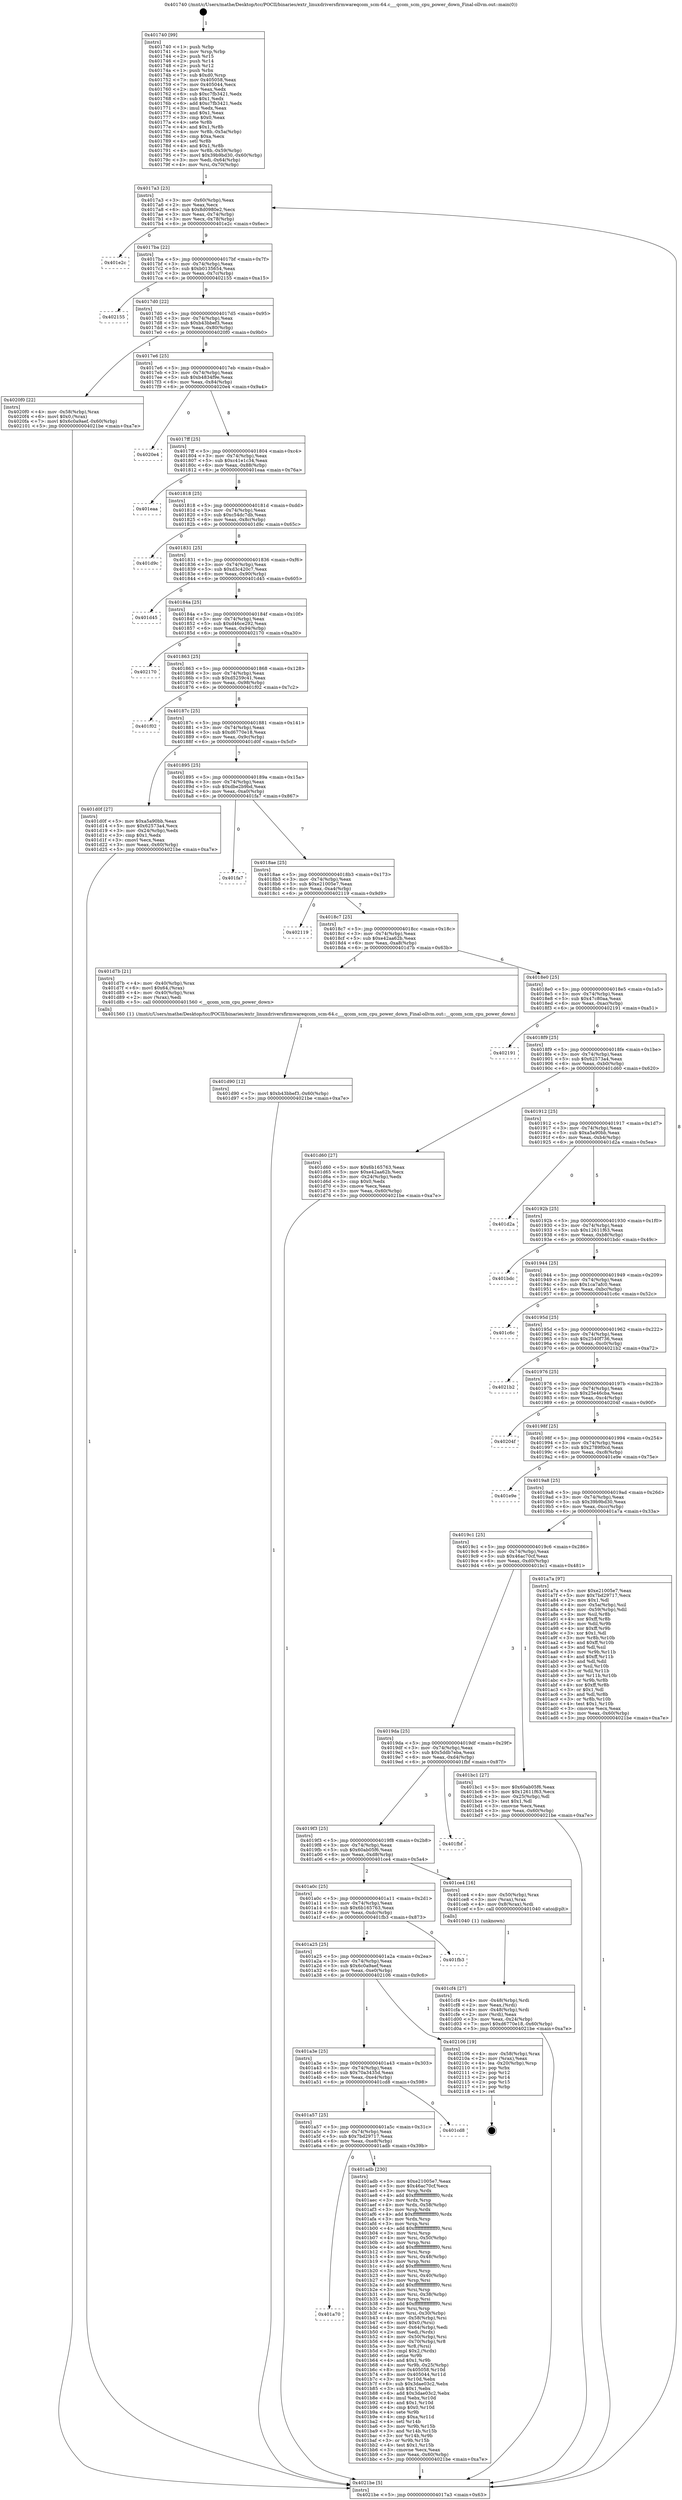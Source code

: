 digraph "0x401740" {
  label = "0x401740 (/mnt/c/Users/mathe/Desktop/tcc/POCII/binaries/extr_linuxdriversfirmwareqcom_scm-64.c___qcom_scm_cpu_power_down_Final-ollvm.out::main(0))"
  labelloc = "t"
  node[shape=record]

  Entry [label="",width=0.3,height=0.3,shape=circle,fillcolor=black,style=filled]
  "0x4017a3" [label="{
     0x4017a3 [23]\l
     | [instrs]\l
     &nbsp;&nbsp;0x4017a3 \<+3\>: mov -0x60(%rbp),%eax\l
     &nbsp;&nbsp;0x4017a6 \<+2\>: mov %eax,%ecx\l
     &nbsp;&nbsp;0x4017a8 \<+6\>: sub $0x8d0980e2,%ecx\l
     &nbsp;&nbsp;0x4017ae \<+3\>: mov %eax,-0x74(%rbp)\l
     &nbsp;&nbsp;0x4017b1 \<+3\>: mov %ecx,-0x78(%rbp)\l
     &nbsp;&nbsp;0x4017b4 \<+6\>: je 0000000000401e2c \<main+0x6ec\>\l
  }"]
  "0x401e2c" [label="{
     0x401e2c\l
  }", style=dashed]
  "0x4017ba" [label="{
     0x4017ba [22]\l
     | [instrs]\l
     &nbsp;&nbsp;0x4017ba \<+5\>: jmp 00000000004017bf \<main+0x7f\>\l
     &nbsp;&nbsp;0x4017bf \<+3\>: mov -0x74(%rbp),%eax\l
     &nbsp;&nbsp;0x4017c2 \<+5\>: sub $0xb0135654,%eax\l
     &nbsp;&nbsp;0x4017c7 \<+3\>: mov %eax,-0x7c(%rbp)\l
     &nbsp;&nbsp;0x4017ca \<+6\>: je 0000000000402155 \<main+0xa15\>\l
  }"]
  Exit [label="",width=0.3,height=0.3,shape=circle,fillcolor=black,style=filled,peripheries=2]
  "0x402155" [label="{
     0x402155\l
  }", style=dashed]
  "0x4017d0" [label="{
     0x4017d0 [22]\l
     | [instrs]\l
     &nbsp;&nbsp;0x4017d0 \<+5\>: jmp 00000000004017d5 \<main+0x95\>\l
     &nbsp;&nbsp;0x4017d5 \<+3\>: mov -0x74(%rbp),%eax\l
     &nbsp;&nbsp;0x4017d8 \<+5\>: sub $0xb43bbef3,%eax\l
     &nbsp;&nbsp;0x4017dd \<+3\>: mov %eax,-0x80(%rbp)\l
     &nbsp;&nbsp;0x4017e0 \<+6\>: je 00000000004020f0 \<main+0x9b0\>\l
  }"]
  "0x401d90" [label="{
     0x401d90 [12]\l
     | [instrs]\l
     &nbsp;&nbsp;0x401d90 \<+7\>: movl $0xb43bbef3,-0x60(%rbp)\l
     &nbsp;&nbsp;0x401d97 \<+5\>: jmp 00000000004021be \<main+0xa7e\>\l
  }"]
  "0x4020f0" [label="{
     0x4020f0 [22]\l
     | [instrs]\l
     &nbsp;&nbsp;0x4020f0 \<+4\>: mov -0x58(%rbp),%rax\l
     &nbsp;&nbsp;0x4020f4 \<+6\>: movl $0x0,(%rax)\l
     &nbsp;&nbsp;0x4020fa \<+7\>: movl $0x6c0a9aef,-0x60(%rbp)\l
     &nbsp;&nbsp;0x402101 \<+5\>: jmp 00000000004021be \<main+0xa7e\>\l
  }"]
  "0x4017e6" [label="{
     0x4017e6 [25]\l
     | [instrs]\l
     &nbsp;&nbsp;0x4017e6 \<+5\>: jmp 00000000004017eb \<main+0xab\>\l
     &nbsp;&nbsp;0x4017eb \<+3\>: mov -0x74(%rbp),%eax\l
     &nbsp;&nbsp;0x4017ee \<+5\>: sub $0xb4834f9e,%eax\l
     &nbsp;&nbsp;0x4017f3 \<+6\>: mov %eax,-0x84(%rbp)\l
     &nbsp;&nbsp;0x4017f9 \<+6\>: je 00000000004020e4 \<main+0x9a4\>\l
  }"]
  "0x401cf4" [label="{
     0x401cf4 [27]\l
     | [instrs]\l
     &nbsp;&nbsp;0x401cf4 \<+4\>: mov -0x48(%rbp),%rdi\l
     &nbsp;&nbsp;0x401cf8 \<+2\>: mov %eax,(%rdi)\l
     &nbsp;&nbsp;0x401cfa \<+4\>: mov -0x48(%rbp),%rdi\l
     &nbsp;&nbsp;0x401cfe \<+2\>: mov (%rdi),%eax\l
     &nbsp;&nbsp;0x401d00 \<+3\>: mov %eax,-0x24(%rbp)\l
     &nbsp;&nbsp;0x401d03 \<+7\>: movl $0xd6770e18,-0x60(%rbp)\l
     &nbsp;&nbsp;0x401d0a \<+5\>: jmp 00000000004021be \<main+0xa7e\>\l
  }"]
  "0x4020e4" [label="{
     0x4020e4\l
  }", style=dashed]
  "0x4017ff" [label="{
     0x4017ff [25]\l
     | [instrs]\l
     &nbsp;&nbsp;0x4017ff \<+5\>: jmp 0000000000401804 \<main+0xc4\>\l
     &nbsp;&nbsp;0x401804 \<+3\>: mov -0x74(%rbp),%eax\l
     &nbsp;&nbsp;0x401807 \<+5\>: sub $0xc41e1c34,%eax\l
     &nbsp;&nbsp;0x40180c \<+6\>: mov %eax,-0x88(%rbp)\l
     &nbsp;&nbsp;0x401812 \<+6\>: je 0000000000401eaa \<main+0x76a\>\l
  }"]
  "0x401a70" [label="{
     0x401a70\l
  }", style=dashed]
  "0x401eaa" [label="{
     0x401eaa\l
  }", style=dashed]
  "0x401818" [label="{
     0x401818 [25]\l
     | [instrs]\l
     &nbsp;&nbsp;0x401818 \<+5\>: jmp 000000000040181d \<main+0xdd\>\l
     &nbsp;&nbsp;0x40181d \<+3\>: mov -0x74(%rbp),%eax\l
     &nbsp;&nbsp;0x401820 \<+5\>: sub $0xc54dc7db,%eax\l
     &nbsp;&nbsp;0x401825 \<+6\>: mov %eax,-0x8c(%rbp)\l
     &nbsp;&nbsp;0x40182b \<+6\>: je 0000000000401d9c \<main+0x65c\>\l
  }"]
  "0x401adb" [label="{
     0x401adb [230]\l
     | [instrs]\l
     &nbsp;&nbsp;0x401adb \<+5\>: mov $0xe21005e7,%eax\l
     &nbsp;&nbsp;0x401ae0 \<+5\>: mov $0x46ac70cf,%ecx\l
     &nbsp;&nbsp;0x401ae5 \<+3\>: mov %rsp,%rdx\l
     &nbsp;&nbsp;0x401ae8 \<+4\>: add $0xfffffffffffffff0,%rdx\l
     &nbsp;&nbsp;0x401aec \<+3\>: mov %rdx,%rsp\l
     &nbsp;&nbsp;0x401aef \<+4\>: mov %rdx,-0x58(%rbp)\l
     &nbsp;&nbsp;0x401af3 \<+3\>: mov %rsp,%rdx\l
     &nbsp;&nbsp;0x401af6 \<+4\>: add $0xfffffffffffffff0,%rdx\l
     &nbsp;&nbsp;0x401afa \<+3\>: mov %rdx,%rsp\l
     &nbsp;&nbsp;0x401afd \<+3\>: mov %rsp,%rsi\l
     &nbsp;&nbsp;0x401b00 \<+4\>: add $0xfffffffffffffff0,%rsi\l
     &nbsp;&nbsp;0x401b04 \<+3\>: mov %rsi,%rsp\l
     &nbsp;&nbsp;0x401b07 \<+4\>: mov %rsi,-0x50(%rbp)\l
     &nbsp;&nbsp;0x401b0b \<+3\>: mov %rsp,%rsi\l
     &nbsp;&nbsp;0x401b0e \<+4\>: add $0xfffffffffffffff0,%rsi\l
     &nbsp;&nbsp;0x401b12 \<+3\>: mov %rsi,%rsp\l
     &nbsp;&nbsp;0x401b15 \<+4\>: mov %rsi,-0x48(%rbp)\l
     &nbsp;&nbsp;0x401b19 \<+3\>: mov %rsp,%rsi\l
     &nbsp;&nbsp;0x401b1c \<+4\>: add $0xfffffffffffffff0,%rsi\l
     &nbsp;&nbsp;0x401b20 \<+3\>: mov %rsi,%rsp\l
     &nbsp;&nbsp;0x401b23 \<+4\>: mov %rsi,-0x40(%rbp)\l
     &nbsp;&nbsp;0x401b27 \<+3\>: mov %rsp,%rsi\l
     &nbsp;&nbsp;0x401b2a \<+4\>: add $0xfffffffffffffff0,%rsi\l
     &nbsp;&nbsp;0x401b2e \<+3\>: mov %rsi,%rsp\l
     &nbsp;&nbsp;0x401b31 \<+4\>: mov %rsi,-0x38(%rbp)\l
     &nbsp;&nbsp;0x401b35 \<+3\>: mov %rsp,%rsi\l
     &nbsp;&nbsp;0x401b38 \<+4\>: add $0xfffffffffffffff0,%rsi\l
     &nbsp;&nbsp;0x401b3c \<+3\>: mov %rsi,%rsp\l
     &nbsp;&nbsp;0x401b3f \<+4\>: mov %rsi,-0x30(%rbp)\l
     &nbsp;&nbsp;0x401b43 \<+4\>: mov -0x58(%rbp),%rsi\l
     &nbsp;&nbsp;0x401b47 \<+6\>: movl $0x0,(%rsi)\l
     &nbsp;&nbsp;0x401b4d \<+3\>: mov -0x64(%rbp),%edi\l
     &nbsp;&nbsp;0x401b50 \<+2\>: mov %edi,(%rdx)\l
     &nbsp;&nbsp;0x401b52 \<+4\>: mov -0x50(%rbp),%rsi\l
     &nbsp;&nbsp;0x401b56 \<+4\>: mov -0x70(%rbp),%r8\l
     &nbsp;&nbsp;0x401b5a \<+3\>: mov %r8,(%rsi)\l
     &nbsp;&nbsp;0x401b5d \<+3\>: cmpl $0x2,(%rdx)\l
     &nbsp;&nbsp;0x401b60 \<+4\>: setne %r9b\l
     &nbsp;&nbsp;0x401b64 \<+4\>: and $0x1,%r9b\l
     &nbsp;&nbsp;0x401b68 \<+4\>: mov %r9b,-0x25(%rbp)\l
     &nbsp;&nbsp;0x401b6c \<+8\>: mov 0x405058,%r10d\l
     &nbsp;&nbsp;0x401b74 \<+8\>: mov 0x405044,%r11d\l
     &nbsp;&nbsp;0x401b7c \<+3\>: mov %r10d,%ebx\l
     &nbsp;&nbsp;0x401b7f \<+6\>: sub $0x3dae03c2,%ebx\l
     &nbsp;&nbsp;0x401b85 \<+3\>: sub $0x1,%ebx\l
     &nbsp;&nbsp;0x401b88 \<+6\>: add $0x3dae03c2,%ebx\l
     &nbsp;&nbsp;0x401b8e \<+4\>: imul %ebx,%r10d\l
     &nbsp;&nbsp;0x401b92 \<+4\>: and $0x1,%r10d\l
     &nbsp;&nbsp;0x401b96 \<+4\>: cmp $0x0,%r10d\l
     &nbsp;&nbsp;0x401b9a \<+4\>: sete %r9b\l
     &nbsp;&nbsp;0x401b9e \<+4\>: cmp $0xa,%r11d\l
     &nbsp;&nbsp;0x401ba2 \<+4\>: setl %r14b\l
     &nbsp;&nbsp;0x401ba6 \<+3\>: mov %r9b,%r15b\l
     &nbsp;&nbsp;0x401ba9 \<+3\>: and %r14b,%r15b\l
     &nbsp;&nbsp;0x401bac \<+3\>: xor %r14b,%r9b\l
     &nbsp;&nbsp;0x401baf \<+3\>: or %r9b,%r15b\l
     &nbsp;&nbsp;0x401bb2 \<+4\>: test $0x1,%r15b\l
     &nbsp;&nbsp;0x401bb6 \<+3\>: cmovne %ecx,%eax\l
     &nbsp;&nbsp;0x401bb9 \<+3\>: mov %eax,-0x60(%rbp)\l
     &nbsp;&nbsp;0x401bbc \<+5\>: jmp 00000000004021be \<main+0xa7e\>\l
  }"]
  "0x401d9c" [label="{
     0x401d9c\l
  }", style=dashed]
  "0x401831" [label="{
     0x401831 [25]\l
     | [instrs]\l
     &nbsp;&nbsp;0x401831 \<+5\>: jmp 0000000000401836 \<main+0xf6\>\l
     &nbsp;&nbsp;0x401836 \<+3\>: mov -0x74(%rbp),%eax\l
     &nbsp;&nbsp;0x401839 \<+5\>: sub $0xd3c420c7,%eax\l
     &nbsp;&nbsp;0x40183e \<+6\>: mov %eax,-0x90(%rbp)\l
     &nbsp;&nbsp;0x401844 \<+6\>: je 0000000000401d45 \<main+0x605\>\l
  }"]
  "0x401a57" [label="{
     0x401a57 [25]\l
     | [instrs]\l
     &nbsp;&nbsp;0x401a57 \<+5\>: jmp 0000000000401a5c \<main+0x31c\>\l
     &nbsp;&nbsp;0x401a5c \<+3\>: mov -0x74(%rbp),%eax\l
     &nbsp;&nbsp;0x401a5f \<+5\>: sub $0x7bd29717,%eax\l
     &nbsp;&nbsp;0x401a64 \<+6\>: mov %eax,-0xe8(%rbp)\l
     &nbsp;&nbsp;0x401a6a \<+6\>: je 0000000000401adb \<main+0x39b\>\l
  }"]
  "0x401d45" [label="{
     0x401d45\l
  }", style=dashed]
  "0x40184a" [label="{
     0x40184a [25]\l
     | [instrs]\l
     &nbsp;&nbsp;0x40184a \<+5\>: jmp 000000000040184f \<main+0x10f\>\l
     &nbsp;&nbsp;0x40184f \<+3\>: mov -0x74(%rbp),%eax\l
     &nbsp;&nbsp;0x401852 \<+5\>: sub $0xd46ce292,%eax\l
     &nbsp;&nbsp;0x401857 \<+6\>: mov %eax,-0x94(%rbp)\l
     &nbsp;&nbsp;0x40185d \<+6\>: je 0000000000402170 \<main+0xa30\>\l
  }"]
  "0x401cd8" [label="{
     0x401cd8\l
  }", style=dashed]
  "0x402170" [label="{
     0x402170\l
  }", style=dashed]
  "0x401863" [label="{
     0x401863 [25]\l
     | [instrs]\l
     &nbsp;&nbsp;0x401863 \<+5\>: jmp 0000000000401868 \<main+0x128\>\l
     &nbsp;&nbsp;0x401868 \<+3\>: mov -0x74(%rbp),%eax\l
     &nbsp;&nbsp;0x40186b \<+5\>: sub $0xd5259c41,%eax\l
     &nbsp;&nbsp;0x401870 \<+6\>: mov %eax,-0x98(%rbp)\l
     &nbsp;&nbsp;0x401876 \<+6\>: je 0000000000401f02 \<main+0x7c2\>\l
  }"]
  "0x401a3e" [label="{
     0x401a3e [25]\l
     | [instrs]\l
     &nbsp;&nbsp;0x401a3e \<+5\>: jmp 0000000000401a43 \<main+0x303\>\l
     &nbsp;&nbsp;0x401a43 \<+3\>: mov -0x74(%rbp),%eax\l
     &nbsp;&nbsp;0x401a46 \<+5\>: sub $0x70a3435d,%eax\l
     &nbsp;&nbsp;0x401a4b \<+6\>: mov %eax,-0xe4(%rbp)\l
     &nbsp;&nbsp;0x401a51 \<+6\>: je 0000000000401cd8 \<main+0x598\>\l
  }"]
  "0x401f02" [label="{
     0x401f02\l
  }", style=dashed]
  "0x40187c" [label="{
     0x40187c [25]\l
     | [instrs]\l
     &nbsp;&nbsp;0x40187c \<+5\>: jmp 0000000000401881 \<main+0x141\>\l
     &nbsp;&nbsp;0x401881 \<+3\>: mov -0x74(%rbp),%eax\l
     &nbsp;&nbsp;0x401884 \<+5\>: sub $0xd6770e18,%eax\l
     &nbsp;&nbsp;0x401889 \<+6\>: mov %eax,-0x9c(%rbp)\l
     &nbsp;&nbsp;0x40188f \<+6\>: je 0000000000401d0f \<main+0x5cf\>\l
  }"]
  "0x402106" [label="{
     0x402106 [19]\l
     | [instrs]\l
     &nbsp;&nbsp;0x402106 \<+4\>: mov -0x58(%rbp),%rax\l
     &nbsp;&nbsp;0x40210a \<+2\>: mov (%rax),%eax\l
     &nbsp;&nbsp;0x40210c \<+4\>: lea -0x20(%rbp),%rsp\l
     &nbsp;&nbsp;0x402110 \<+1\>: pop %rbx\l
     &nbsp;&nbsp;0x402111 \<+2\>: pop %r12\l
     &nbsp;&nbsp;0x402113 \<+2\>: pop %r14\l
     &nbsp;&nbsp;0x402115 \<+2\>: pop %r15\l
     &nbsp;&nbsp;0x402117 \<+1\>: pop %rbp\l
     &nbsp;&nbsp;0x402118 \<+1\>: ret\l
  }"]
  "0x401d0f" [label="{
     0x401d0f [27]\l
     | [instrs]\l
     &nbsp;&nbsp;0x401d0f \<+5\>: mov $0xa5a90bb,%eax\l
     &nbsp;&nbsp;0x401d14 \<+5\>: mov $0x62573a4,%ecx\l
     &nbsp;&nbsp;0x401d19 \<+3\>: mov -0x24(%rbp),%edx\l
     &nbsp;&nbsp;0x401d1c \<+3\>: cmp $0x1,%edx\l
     &nbsp;&nbsp;0x401d1f \<+3\>: cmovl %ecx,%eax\l
     &nbsp;&nbsp;0x401d22 \<+3\>: mov %eax,-0x60(%rbp)\l
     &nbsp;&nbsp;0x401d25 \<+5\>: jmp 00000000004021be \<main+0xa7e\>\l
  }"]
  "0x401895" [label="{
     0x401895 [25]\l
     | [instrs]\l
     &nbsp;&nbsp;0x401895 \<+5\>: jmp 000000000040189a \<main+0x15a\>\l
     &nbsp;&nbsp;0x40189a \<+3\>: mov -0x74(%rbp),%eax\l
     &nbsp;&nbsp;0x40189d \<+5\>: sub $0xdbe2b9bd,%eax\l
     &nbsp;&nbsp;0x4018a2 \<+6\>: mov %eax,-0xa0(%rbp)\l
     &nbsp;&nbsp;0x4018a8 \<+6\>: je 0000000000401fa7 \<main+0x867\>\l
  }"]
  "0x401a25" [label="{
     0x401a25 [25]\l
     | [instrs]\l
     &nbsp;&nbsp;0x401a25 \<+5\>: jmp 0000000000401a2a \<main+0x2ea\>\l
     &nbsp;&nbsp;0x401a2a \<+3\>: mov -0x74(%rbp),%eax\l
     &nbsp;&nbsp;0x401a2d \<+5\>: sub $0x6c0a9aef,%eax\l
     &nbsp;&nbsp;0x401a32 \<+6\>: mov %eax,-0xe0(%rbp)\l
     &nbsp;&nbsp;0x401a38 \<+6\>: je 0000000000402106 \<main+0x9c6\>\l
  }"]
  "0x401fa7" [label="{
     0x401fa7\l
  }", style=dashed]
  "0x4018ae" [label="{
     0x4018ae [25]\l
     | [instrs]\l
     &nbsp;&nbsp;0x4018ae \<+5\>: jmp 00000000004018b3 \<main+0x173\>\l
     &nbsp;&nbsp;0x4018b3 \<+3\>: mov -0x74(%rbp),%eax\l
     &nbsp;&nbsp;0x4018b6 \<+5\>: sub $0xe21005e7,%eax\l
     &nbsp;&nbsp;0x4018bb \<+6\>: mov %eax,-0xa4(%rbp)\l
     &nbsp;&nbsp;0x4018c1 \<+6\>: je 0000000000402119 \<main+0x9d9\>\l
  }"]
  "0x401fb3" [label="{
     0x401fb3\l
  }", style=dashed]
  "0x402119" [label="{
     0x402119\l
  }", style=dashed]
  "0x4018c7" [label="{
     0x4018c7 [25]\l
     | [instrs]\l
     &nbsp;&nbsp;0x4018c7 \<+5\>: jmp 00000000004018cc \<main+0x18c\>\l
     &nbsp;&nbsp;0x4018cc \<+3\>: mov -0x74(%rbp),%eax\l
     &nbsp;&nbsp;0x4018cf \<+5\>: sub $0xe42aa62b,%eax\l
     &nbsp;&nbsp;0x4018d4 \<+6\>: mov %eax,-0xa8(%rbp)\l
     &nbsp;&nbsp;0x4018da \<+6\>: je 0000000000401d7b \<main+0x63b\>\l
  }"]
  "0x401a0c" [label="{
     0x401a0c [25]\l
     | [instrs]\l
     &nbsp;&nbsp;0x401a0c \<+5\>: jmp 0000000000401a11 \<main+0x2d1\>\l
     &nbsp;&nbsp;0x401a11 \<+3\>: mov -0x74(%rbp),%eax\l
     &nbsp;&nbsp;0x401a14 \<+5\>: sub $0x6b165763,%eax\l
     &nbsp;&nbsp;0x401a19 \<+6\>: mov %eax,-0xdc(%rbp)\l
     &nbsp;&nbsp;0x401a1f \<+6\>: je 0000000000401fb3 \<main+0x873\>\l
  }"]
  "0x401d7b" [label="{
     0x401d7b [21]\l
     | [instrs]\l
     &nbsp;&nbsp;0x401d7b \<+4\>: mov -0x40(%rbp),%rax\l
     &nbsp;&nbsp;0x401d7f \<+6\>: movl $0x64,(%rax)\l
     &nbsp;&nbsp;0x401d85 \<+4\>: mov -0x40(%rbp),%rax\l
     &nbsp;&nbsp;0x401d89 \<+2\>: mov (%rax),%edi\l
     &nbsp;&nbsp;0x401d8b \<+5\>: call 0000000000401560 \<__qcom_scm_cpu_power_down\>\l
     | [calls]\l
     &nbsp;&nbsp;0x401560 \{1\} (/mnt/c/Users/mathe/Desktop/tcc/POCII/binaries/extr_linuxdriversfirmwareqcom_scm-64.c___qcom_scm_cpu_power_down_Final-ollvm.out::__qcom_scm_cpu_power_down)\l
  }"]
  "0x4018e0" [label="{
     0x4018e0 [25]\l
     | [instrs]\l
     &nbsp;&nbsp;0x4018e0 \<+5\>: jmp 00000000004018e5 \<main+0x1a5\>\l
     &nbsp;&nbsp;0x4018e5 \<+3\>: mov -0x74(%rbp),%eax\l
     &nbsp;&nbsp;0x4018e8 \<+5\>: sub $0x47c80aa,%eax\l
     &nbsp;&nbsp;0x4018ed \<+6\>: mov %eax,-0xac(%rbp)\l
     &nbsp;&nbsp;0x4018f3 \<+6\>: je 0000000000402191 \<main+0xa51\>\l
  }"]
  "0x401ce4" [label="{
     0x401ce4 [16]\l
     | [instrs]\l
     &nbsp;&nbsp;0x401ce4 \<+4\>: mov -0x50(%rbp),%rax\l
     &nbsp;&nbsp;0x401ce8 \<+3\>: mov (%rax),%rax\l
     &nbsp;&nbsp;0x401ceb \<+4\>: mov 0x8(%rax),%rdi\l
     &nbsp;&nbsp;0x401cef \<+5\>: call 0000000000401040 \<atoi@plt\>\l
     | [calls]\l
     &nbsp;&nbsp;0x401040 \{1\} (unknown)\l
  }"]
  "0x402191" [label="{
     0x402191\l
  }", style=dashed]
  "0x4018f9" [label="{
     0x4018f9 [25]\l
     | [instrs]\l
     &nbsp;&nbsp;0x4018f9 \<+5\>: jmp 00000000004018fe \<main+0x1be\>\l
     &nbsp;&nbsp;0x4018fe \<+3\>: mov -0x74(%rbp),%eax\l
     &nbsp;&nbsp;0x401901 \<+5\>: sub $0x62573a4,%eax\l
     &nbsp;&nbsp;0x401906 \<+6\>: mov %eax,-0xb0(%rbp)\l
     &nbsp;&nbsp;0x40190c \<+6\>: je 0000000000401d60 \<main+0x620\>\l
  }"]
  "0x4019f3" [label="{
     0x4019f3 [25]\l
     | [instrs]\l
     &nbsp;&nbsp;0x4019f3 \<+5\>: jmp 00000000004019f8 \<main+0x2b8\>\l
     &nbsp;&nbsp;0x4019f8 \<+3\>: mov -0x74(%rbp),%eax\l
     &nbsp;&nbsp;0x4019fb \<+5\>: sub $0x60ab05f6,%eax\l
     &nbsp;&nbsp;0x401a00 \<+6\>: mov %eax,-0xd8(%rbp)\l
     &nbsp;&nbsp;0x401a06 \<+6\>: je 0000000000401ce4 \<main+0x5a4\>\l
  }"]
  "0x401d60" [label="{
     0x401d60 [27]\l
     | [instrs]\l
     &nbsp;&nbsp;0x401d60 \<+5\>: mov $0x6b165763,%eax\l
     &nbsp;&nbsp;0x401d65 \<+5\>: mov $0xe42aa62b,%ecx\l
     &nbsp;&nbsp;0x401d6a \<+3\>: mov -0x24(%rbp),%edx\l
     &nbsp;&nbsp;0x401d6d \<+3\>: cmp $0x0,%edx\l
     &nbsp;&nbsp;0x401d70 \<+3\>: cmove %ecx,%eax\l
     &nbsp;&nbsp;0x401d73 \<+3\>: mov %eax,-0x60(%rbp)\l
     &nbsp;&nbsp;0x401d76 \<+5\>: jmp 00000000004021be \<main+0xa7e\>\l
  }"]
  "0x401912" [label="{
     0x401912 [25]\l
     | [instrs]\l
     &nbsp;&nbsp;0x401912 \<+5\>: jmp 0000000000401917 \<main+0x1d7\>\l
     &nbsp;&nbsp;0x401917 \<+3\>: mov -0x74(%rbp),%eax\l
     &nbsp;&nbsp;0x40191a \<+5\>: sub $0xa5a90bb,%eax\l
     &nbsp;&nbsp;0x40191f \<+6\>: mov %eax,-0xb4(%rbp)\l
     &nbsp;&nbsp;0x401925 \<+6\>: je 0000000000401d2a \<main+0x5ea\>\l
  }"]
  "0x401fbf" [label="{
     0x401fbf\l
  }", style=dashed]
  "0x401d2a" [label="{
     0x401d2a\l
  }", style=dashed]
  "0x40192b" [label="{
     0x40192b [25]\l
     | [instrs]\l
     &nbsp;&nbsp;0x40192b \<+5\>: jmp 0000000000401930 \<main+0x1f0\>\l
     &nbsp;&nbsp;0x401930 \<+3\>: mov -0x74(%rbp),%eax\l
     &nbsp;&nbsp;0x401933 \<+5\>: sub $0x12611f63,%eax\l
     &nbsp;&nbsp;0x401938 \<+6\>: mov %eax,-0xb8(%rbp)\l
     &nbsp;&nbsp;0x40193e \<+6\>: je 0000000000401bdc \<main+0x49c\>\l
  }"]
  "0x4019da" [label="{
     0x4019da [25]\l
     | [instrs]\l
     &nbsp;&nbsp;0x4019da \<+5\>: jmp 00000000004019df \<main+0x29f\>\l
     &nbsp;&nbsp;0x4019df \<+3\>: mov -0x74(%rbp),%eax\l
     &nbsp;&nbsp;0x4019e2 \<+5\>: sub $0x5ddb7eba,%eax\l
     &nbsp;&nbsp;0x4019e7 \<+6\>: mov %eax,-0xd4(%rbp)\l
     &nbsp;&nbsp;0x4019ed \<+6\>: je 0000000000401fbf \<main+0x87f\>\l
  }"]
  "0x401bdc" [label="{
     0x401bdc\l
  }", style=dashed]
  "0x401944" [label="{
     0x401944 [25]\l
     | [instrs]\l
     &nbsp;&nbsp;0x401944 \<+5\>: jmp 0000000000401949 \<main+0x209\>\l
     &nbsp;&nbsp;0x401949 \<+3\>: mov -0x74(%rbp),%eax\l
     &nbsp;&nbsp;0x40194c \<+5\>: sub $0x1ca7afc0,%eax\l
     &nbsp;&nbsp;0x401951 \<+6\>: mov %eax,-0xbc(%rbp)\l
     &nbsp;&nbsp;0x401957 \<+6\>: je 0000000000401c6c \<main+0x52c\>\l
  }"]
  "0x401bc1" [label="{
     0x401bc1 [27]\l
     | [instrs]\l
     &nbsp;&nbsp;0x401bc1 \<+5\>: mov $0x60ab05f6,%eax\l
     &nbsp;&nbsp;0x401bc6 \<+5\>: mov $0x12611f63,%ecx\l
     &nbsp;&nbsp;0x401bcb \<+3\>: mov -0x25(%rbp),%dl\l
     &nbsp;&nbsp;0x401bce \<+3\>: test $0x1,%dl\l
     &nbsp;&nbsp;0x401bd1 \<+3\>: cmovne %ecx,%eax\l
     &nbsp;&nbsp;0x401bd4 \<+3\>: mov %eax,-0x60(%rbp)\l
     &nbsp;&nbsp;0x401bd7 \<+5\>: jmp 00000000004021be \<main+0xa7e\>\l
  }"]
  "0x401c6c" [label="{
     0x401c6c\l
  }", style=dashed]
  "0x40195d" [label="{
     0x40195d [25]\l
     | [instrs]\l
     &nbsp;&nbsp;0x40195d \<+5\>: jmp 0000000000401962 \<main+0x222\>\l
     &nbsp;&nbsp;0x401962 \<+3\>: mov -0x74(%rbp),%eax\l
     &nbsp;&nbsp;0x401965 \<+5\>: sub $0x2540f736,%eax\l
     &nbsp;&nbsp;0x40196a \<+6\>: mov %eax,-0xc0(%rbp)\l
     &nbsp;&nbsp;0x401970 \<+6\>: je 00000000004021b2 \<main+0xa72\>\l
  }"]
  "0x401740" [label="{
     0x401740 [99]\l
     | [instrs]\l
     &nbsp;&nbsp;0x401740 \<+1\>: push %rbp\l
     &nbsp;&nbsp;0x401741 \<+3\>: mov %rsp,%rbp\l
     &nbsp;&nbsp;0x401744 \<+2\>: push %r15\l
     &nbsp;&nbsp;0x401746 \<+2\>: push %r14\l
     &nbsp;&nbsp;0x401748 \<+2\>: push %r12\l
     &nbsp;&nbsp;0x40174a \<+1\>: push %rbx\l
     &nbsp;&nbsp;0x40174b \<+7\>: sub $0xd0,%rsp\l
     &nbsp;&nbsp;0x401752 \<+7\>: mov 0x405058,%eax\l
     &nbsp;&nbsp;0x401759 \<+7\>: mov 0x405044,%ecx\l
     &nbsp;&nbsp;0x401760 \<+2\>: mov %eax,%edx\l
     &nbsp;&nbsp;0x401762 \<+6\>: sub $0xc7fb3421,%edx\l
     &nbsp;&nbsp;0x401768 \<+3\>: sub $0x1,%edx\l
     &nbsp;&nbsp;0x40176b \<+6\>: add $0xc7fb3421,%edx\l
     &nbsp;&nbsp;0x401771 \<+3\>: imul %edx,%eax\l
     &nbsp;&nbsp;0x401774 \<+3\>: and $0x1,%eax\l
     &nbsp;&nbsp;0x401777 \<+3\>: cmp $0x0,%eax\l
     &nbsp;&nbsp;0x40177a \<+4\>: sete %r8b\l
     &nbsp;&nbsp;0x40177e \<+4\>: and $0x1,%r8b\l
     &nbsp;&nbsp;0x401782 \<+4\>: mov %r8b,-0x5a(%rbp)\l
     &nbsp;&nbsp;0x401786 \<+3\>: cmp $0xa,%ecx\l
     &nbsp;&nbsp;0x401789 \<+4\>: setl %r8b\l
     &nbsp;&nbsp;0x40178d \<+4\>: and $0x1,%r8b\l
     &nbsp;&nbsp;0x401791 \<+4\>: mov %r8b,-0x59(%rbp)\l
     &nbsp;&nbsp;0x401795 \<+7\>: movl $0x39b9bd30,-0x60(%rbp)\l
     &nbsp;&nbsp;0x40179c \<+3\>: mov %edi,-0x64(%rbp)\l
     &nbsp;&nbsp;0x40179f \<+4\>: mov %rsi,-0x70(%rbp)\l
  }"]
  "0x4021b2" [label="{
     0x4021b2\l
  }", style=dashed]
  "0x401976" [label="{
     0x401976 [25]\l
     | [instrs]\l
     &nbsp;&nbsp;0x401976 \<+5\>: jmp 000000000040197b \<main+0x23b\>\l
     &nbsp;&nbsp;0x40197b \<+3\>: mov -0x74(%rbp),%eax\l
     &nbsp;&nbsp;0x40197e \<+5\>: sub $0x25e46cba,%eax\l
     &nbsp;&nbsp;0x401983 \<+6\>: mov %eax,-0xc4(%rbp)\l
     &nbsp;&nbsp;0x401989 \<+6\>: je 000000000040204f \<main+0x90f\>\l
  }"]
  "0x4021be" [label="{
     0x4021be [5]\l
     | [instrs]\l
     &nbsp;&nbsp;0x4021be \<+5\>: jmp 00000000004017a3 \<main+0x63\>\l
  }"]
  "0x40204f" [label="{
     0x40204f\l
  }", style=dashed]
  "0x40198f" [label="{
     0x40198f [25]\l
     | [instrs]\l
     &nbsp;&nbsp;0x40198f \<+5\>: jmp 0000000000401994 \<main+0x254\>\l
     &nbsp;&nbsp;0x401994 \<+3\>: mov -0x74(%rbp),%eax\l
     &nbsp;&nbsp;0x401997 \<+5\>: sub $0x2789f0cd,%eax\l
     &nbsp;&nbsp;0x40199c \<+6\>: mov %eax,-0xc8(%rbp)\l
     &nbsp;&nbsp;0x4019a2 \<+6\>: je 0000000000401e9e \<main+0x75e\>\l
  }"]
  "0x4019c1" [label="{
     0x4019c1 [25]\l
     | [instrs]\l
     &nbsp;&nbsp;0x4019c1 \<+5\>: jmp 00000000004019c6 \<main+0x286\>\l
     &nbsp;&nbsp;0x4019c6 \<+3\>: mov -0x74(%rbp),%eax\l
     &nbsp;&nbsp;0x4019c9 \<+5\>: sub $0x46ac70cf,%eax\l
     &nbsp;&nbsp;0x4019ce \<+6\>: mov %eax,-0xd0(%rbp)\l
     &nbsp;&nbsp;0x4019d4 \<+6\>: je 0000000000401bc1 \<main+0x481\>\l
  }"]
  "0x401e9e" [label="{
     0x401e9e\l
  }", style=dashed]
  "0x4019a8" [label="{
     0x4019a8 [25]\l
     | [instrs]\l
     &nbsp;&nbsp;0x4019a8 \<+5\>: jmp 00000000004019ad \<main+0x26d\>\l
     &nbsp;&nbsp;0x4019ad \<+3\>: mov -0x74(%rbp),%eax\l
     &nbsp;&nbsp;0x4019b0 \<+5\>: sub $0x39b9bd30,%eax\l
     &nbsp;&nbsp;0x4019b5 \<+6\>: mov %eax,-0xcc(%rbp)\l
     &nbsp;&nbsp;0x4019bb \<+6\>: je 0000000000401a7a \<main+0x33a\>\l
  }"]
  "0x401a7a" [label="{
     0x401a7a [97]\l
     | [instrs]\l
     &nbsp;&nbsp;0x401a7a \<+5\>: mov $0xe21005e7,%eax\l
     &nbsp;&nbsp;0x401a7f \<+5\>: mov $0x7bd29717,%ecx\l
     &nbsp;&nbsp;0x401a84 \<+2\>: mov $0x1,%dl\l
     &nbsp;&nbsp;0x401a86 \<+4\>: mov -0x5a(%rbp),%sil\l
     &nbsp;&nbsp;0x401a8a \<+4\>: mov -0x59(%rbp),%dil\l
     &nbsp;&nbsp;0x401a8e \<+3\>: mov %sil,%r8b\l
     &nbsp;&nbsp;0x401a91 \<+4\>: xor $0xff,%r8b\l
     &nbsp;&nbsp;0x401a95 \<+3\>: mov %dil,%r9b\l
     &nbsp;&nbsp;0x401a98 \<+4\>: xor $0xff,%r9b\l
     &nbsp;&nbsp;0x401a9c \<+3\>: xor $0x1,%dl\l
     &nbsp;&nbsp;0x401a9f \<+3\>: mov %r8b,%r10b\l
     &nbsp;&nbsp;0x401aa2 \<+4\>: and $0xff,%r10b\l
     &nbsp;&nbsp;0x401aa6 \<+3\>: and %dl,%sil\l
     &nbsp;&nbsp;0x401aa9 \<+3\>: mov %r9b,%r11b\l
     &nbsp;&nbsp;0x401aac \<+4\>: and $0xff,%r11b\l
     &nbsp;&nbsp;0x401ab0 \<+3\>: and %dl,%dil\l
     &nbsp;&nbsp;0x401ab3 \<+3\>: or %sil,%r10b\l
     &nbsp;&nbsp;0x401ab6 \<+3\>: or %dil,%r11b\l
     &nbsp;&nbsp;0x401ab9 \<+3\>: xor %r11b,%r10b\l
     &nbsp;&nbsp;0x401abc \<+3\>: or %r9b,%r8b\l
     &nbsp;&nbsp;0x401abf \<+4\>: xor $0xff,%r8b\l
     &nbsp;&nbsp;0x401ac3 \<+3\>: or $0x1,%dl\l
     &nbsp;&nbsp;0x401ac6 \<+3\>: and %dl,%r8b\l
     &nbsp;&nbsp;0x401ac9 \<+3\>: or %r8b,%r10b\l
     &nbsp;&nbsp;0x401acc \<+4\>: test $0x1,%r10b\l
     &nbsp;&nbsp;0x401ad0 \<+3\>: cmovne %ecx,%eax\l
     &nbsp;&nbsp;0x401ad3 \<+3\>: mov %eax,-0x60(%rbp)\l
     &nbsp;&nbsp;0x401ad6 \<+5\>: jmp 00000000004021be \<main+0xa7e\>\l
  }"]
  Entry -> "0x401740" [label=" 1"]
  "0x4017a3" -> "0x401e2c" [label=" 0"]
  "0x4017a3" -> "0x4017ba" [label=" 9"]
  "0x402106" -> Exit [label=" 1"]
  "0x4017ba" -> "0x402155" [label=" 0"]
  "0x4017ba" -> "0x4017d0" [label=" 9"]
  "0x4020f0" -> "0x4021be" [label=" 1"]
  "0x4017d0" -> "0x4020f0" [label=" 1"]
  "0x4017d0" -> "0x4017e6" [label=" 8"]
  "0x401d90" -> "0x4021be" [label=" 1"]
  "0x4017e6" -> "0x4020e4" [label=" 0"]
  "0x4017e6" -> "0x4017ff" [label=" 8"]
  "0x401d7b" -> "0x401d90" [label=" 1"]
  "0x4017ff" -> "0x401eaa" [label=" 0"]
  "0x4017ff" -> "0x401818" [label=" 8"]
  "0x401d60" -> "0x4021be" [label=" 1"]
  "0x401818" -> "0x401d9c" [label=" 0"]
  "0x401818" -> "0x401831" [label=" 8"]
  "0x401d0f" -> "0x4021be" [label=" 1"]
  "0x401831" -> "0x401d45" [label=" 0"]
  "0x401831" -> "0x40184a" [label=" 8"]
  "0x401ce4" -> "0x401cf4" [label=" 1"]
  "0x40184a" -> "0x402170" [label=" 0"]
  "0x40184a" -> "0x401863" [label=" 8"]
  "0x401bc1" -> "0x4021be" [label=" 1"]
  "0x401863" -> "0x401f02" [label=" 0"]
  "0x401863" -> "0x40187c" [label=" 8"]
  "0x401a57" -> "0x401a70" [label=" 0"]
  "0x40187c" -> "0x401d0f" [label=" 1"]
  "0x40187c" -> "0x401895" [label=" 7"]
  "0x401a57" -> "0x401adb" [label=" 1"]
  "0x401895" -> "0x401fa7" [label=" 0"]
  "0x401895" -> "0x4018ae" [label=" 7"]
  "0x401a3e" -> "0x401a57" [label=" 1"]
  "0x4018ae" -> "0x402119" [label=" 0"]
  "0x4018ae" -> "0x4018c7" [label=" 7"]
  "0x401a3e" -> "0x401cd8" [label=" 0"]
  "0x4018c7" -> "0x401d7b" [label=" 1"]
  "0x4018c7" -> "0x4018e0" [label=" 6"]
  "0x401a25" -> "0x401a3e" [label=" 1"]
  "0x4018e0" -> "0x402191" [label=" 0"]
  "0x4018e0" -> "0x4018f9" [label=" 6"]
  "0x401a25" -> "0x402106" [label=" 1"]
  "0x4018f9" -> "0x401d60" [label=" 1"]
  "0x4018f9" -> "0x401912" [label=" 5"]
  "0x401a0c" -> "0x401a25" [label=" 2"]
  "0x401912" -> "0x401d2a" [label=" 0"]
  "0x401912" -> "0x40192b" [label=" 5"]
  "0x401a0c" -> "0x401fb3" [label=" 0"]
  "0x40192b" -> "0x401bdc" [label=" 0"]
  "0x40192b" -> "0x401944" [label=" 5"]
  "0x4019f3" -> "0x401a0c" [label=" 2"]
  "0x401944" -> "0x401c6c" [label=" 0"]
  "0x401944" -> "0x40195d" [label=" 5"]
  "0x4019f3" -> "0x401ce4" [label=" 1"]
  "0x40195d" -> "0x4021b2" [label=" 0"]
  "0x40195d" -> "0x401976" [label=" 5"]
  "0x4019da" -> "0x4019f3" [label=" 3"]
  "0x401976" -> "0x40204f" [label=" 0"]
  "0x401976" -> "0x40198f" [label=" 5"]
  "0x4019da" -> "0x401fbf" [label=" 0"]
  "0x40198f" -> "0x401e9e" [label=" 0"]
  "0x40198f" -> "0x4019a8" [label=" 5"]
  "0x401adb" -> "0x4021be" [label=" 1"]
  "0x4019a8" -> "0x401a7a" [label=" 1"]
  "0x4019a8" -> "0x4019c1" [label=" 4"]
  "0x401a7a" -> "0x4021be" [label=" 1"]
  "0x401740" -> "0x4017a3" [label=" 1"]
  "0x4021be" -> "0x4017a3" [label=" 8"]
  "0x401cf4" -> "0x4021be" [label=" 1"]
  "0x4019c1" -> "0x401bc1" [label=" 1"]
  "0x4019c1" -> "0x4019da" [label=" 3"]
}
